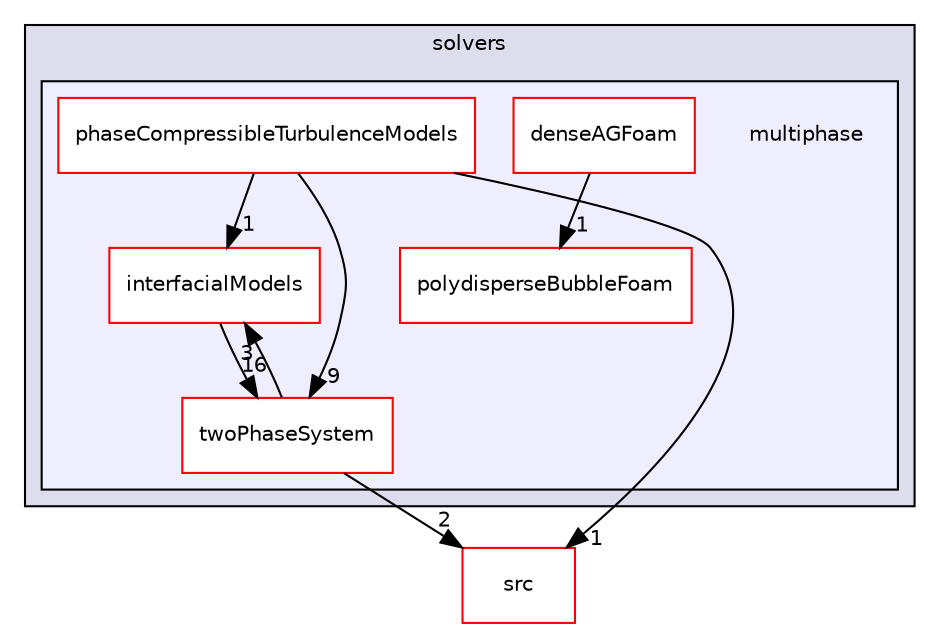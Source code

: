 digraph "multiphase" {
  bgcolor=transparent;
  compound=true
  node [ fontsize="10", fontname="Helvetica"];
  edge [ labelfontsize="10", labelfontname="Helvetica"];
  subgraph clusterdir_fdd174abb8ada244b49e98779c87ac3c {
    graph [ bgcolor="#ddddee", pencolor="black", label="solvers" fontname="Helvetica", fontsize="10", URL="dir_fdd174abb8ada244b49e98779c87ac3c.html"]
  subgraph clusterdir_d62a5a20700de1cb9696e405d497a576 {
    graph [ bgcolor="#eeeeff", pencolor="black", label="" URL="dir_d62a5a20700de1cb9696e405d497a576.html"];
    dir_d62a5a20700de1cb9696e405d497a576 [shape=plaintext label="multiphase"];
    dir_fbf46af2d993e4f57d56cdda57485ece [shape=box label="denseAGFoam" color="red" fillcolor="white" style="filled" URL="dir_fbf46af2d993e4f57d56cdda57485ece.html"];
    dir_917add706488739a95df57895f4aaf2a [shape=box label="interfacialModels" color="red" fillcolor="white" style="filled" URL="dir_917add706488739a95df57895f4aaf2a.html"];
    dir_de80645838dc4e2c646f90955690d193 [shape=box label="phaseCompressibleTurbulenceModels" color="red" fillcolor="white" style="filled" URL="dir_de80645838dc4e2c646f90955690d193.html"];
    dir_22d1f047d7543bdb8ca422f5327c396a [shape=box label="polydisperseBubbleFoam" color="red" fillcolor="white" style="filled" URL="dir_22d1f047d7543bdb8ca422f5327c396a.html"];
    dir_c8dd8d838525102dfd397a50c2714810 [shape=box label="twoPhaseSystem" color="red" fillcolor="white" style="filled" URL="dir_c8dd8d838525102dfd397a50c2714810.html"];
  }
  }
  dir_68267d1309a1af8e8297ef4c3efbcdba [shape=box label="src" color="red" URL="dir_68267d1309a1af8e8297ef4c3efbcdba.html"];
  dir_fbf46af2d993e4f57d56cdda57485ece->dir_22d1f047d7543bdb8ca422f5327c396a [headlabel="1", labeldistance=1.5 headhref="dir_000021_000073.html"];
  dir_c8dd8d838525102dfd397a50c2714810->dir_68267d1309a1af8e8297ef4c3efbcdba [headlabel="2", labeldistance=1.5 headhref="dir_000038_000000.html"];
  dir_c8dd8d838525102dfd397a50c2714810->dir_917add706488739a95df57895f4aaf2a [headlabel="3", labeldistance=1.5 headhref="dir_000038_000014.html"];
  dir_de80645838dc4e2c646f90955690d193->dir_c8dd8d838525102dfd397a50c2714810 [headlabel="9", labeldistance=1.5 headhref="dir_000009_000038.html"];
  dir_de80645838dc4e2c646f90955690d193->dir_68267d1309a1af8e8297ef4c3efbcdba [headlabel="1", labeldistance=1.5 headhref="dir_000009_000000.html"];
  dir_de80645838dc4e2c646f90955690d193->dir_917add706488739a95df57895f4aaf2a [headlabel="1", labeldistance=1.5 headhref="dir_000009_000014.html"];
  dir_917add706488739a95df57895f4aaf2a->dir_c8dd8d838525102dfd397a50c2714810 [headlabel="16", labeldistance=1.5 headhref="dir_000014_000038.html"];
}
